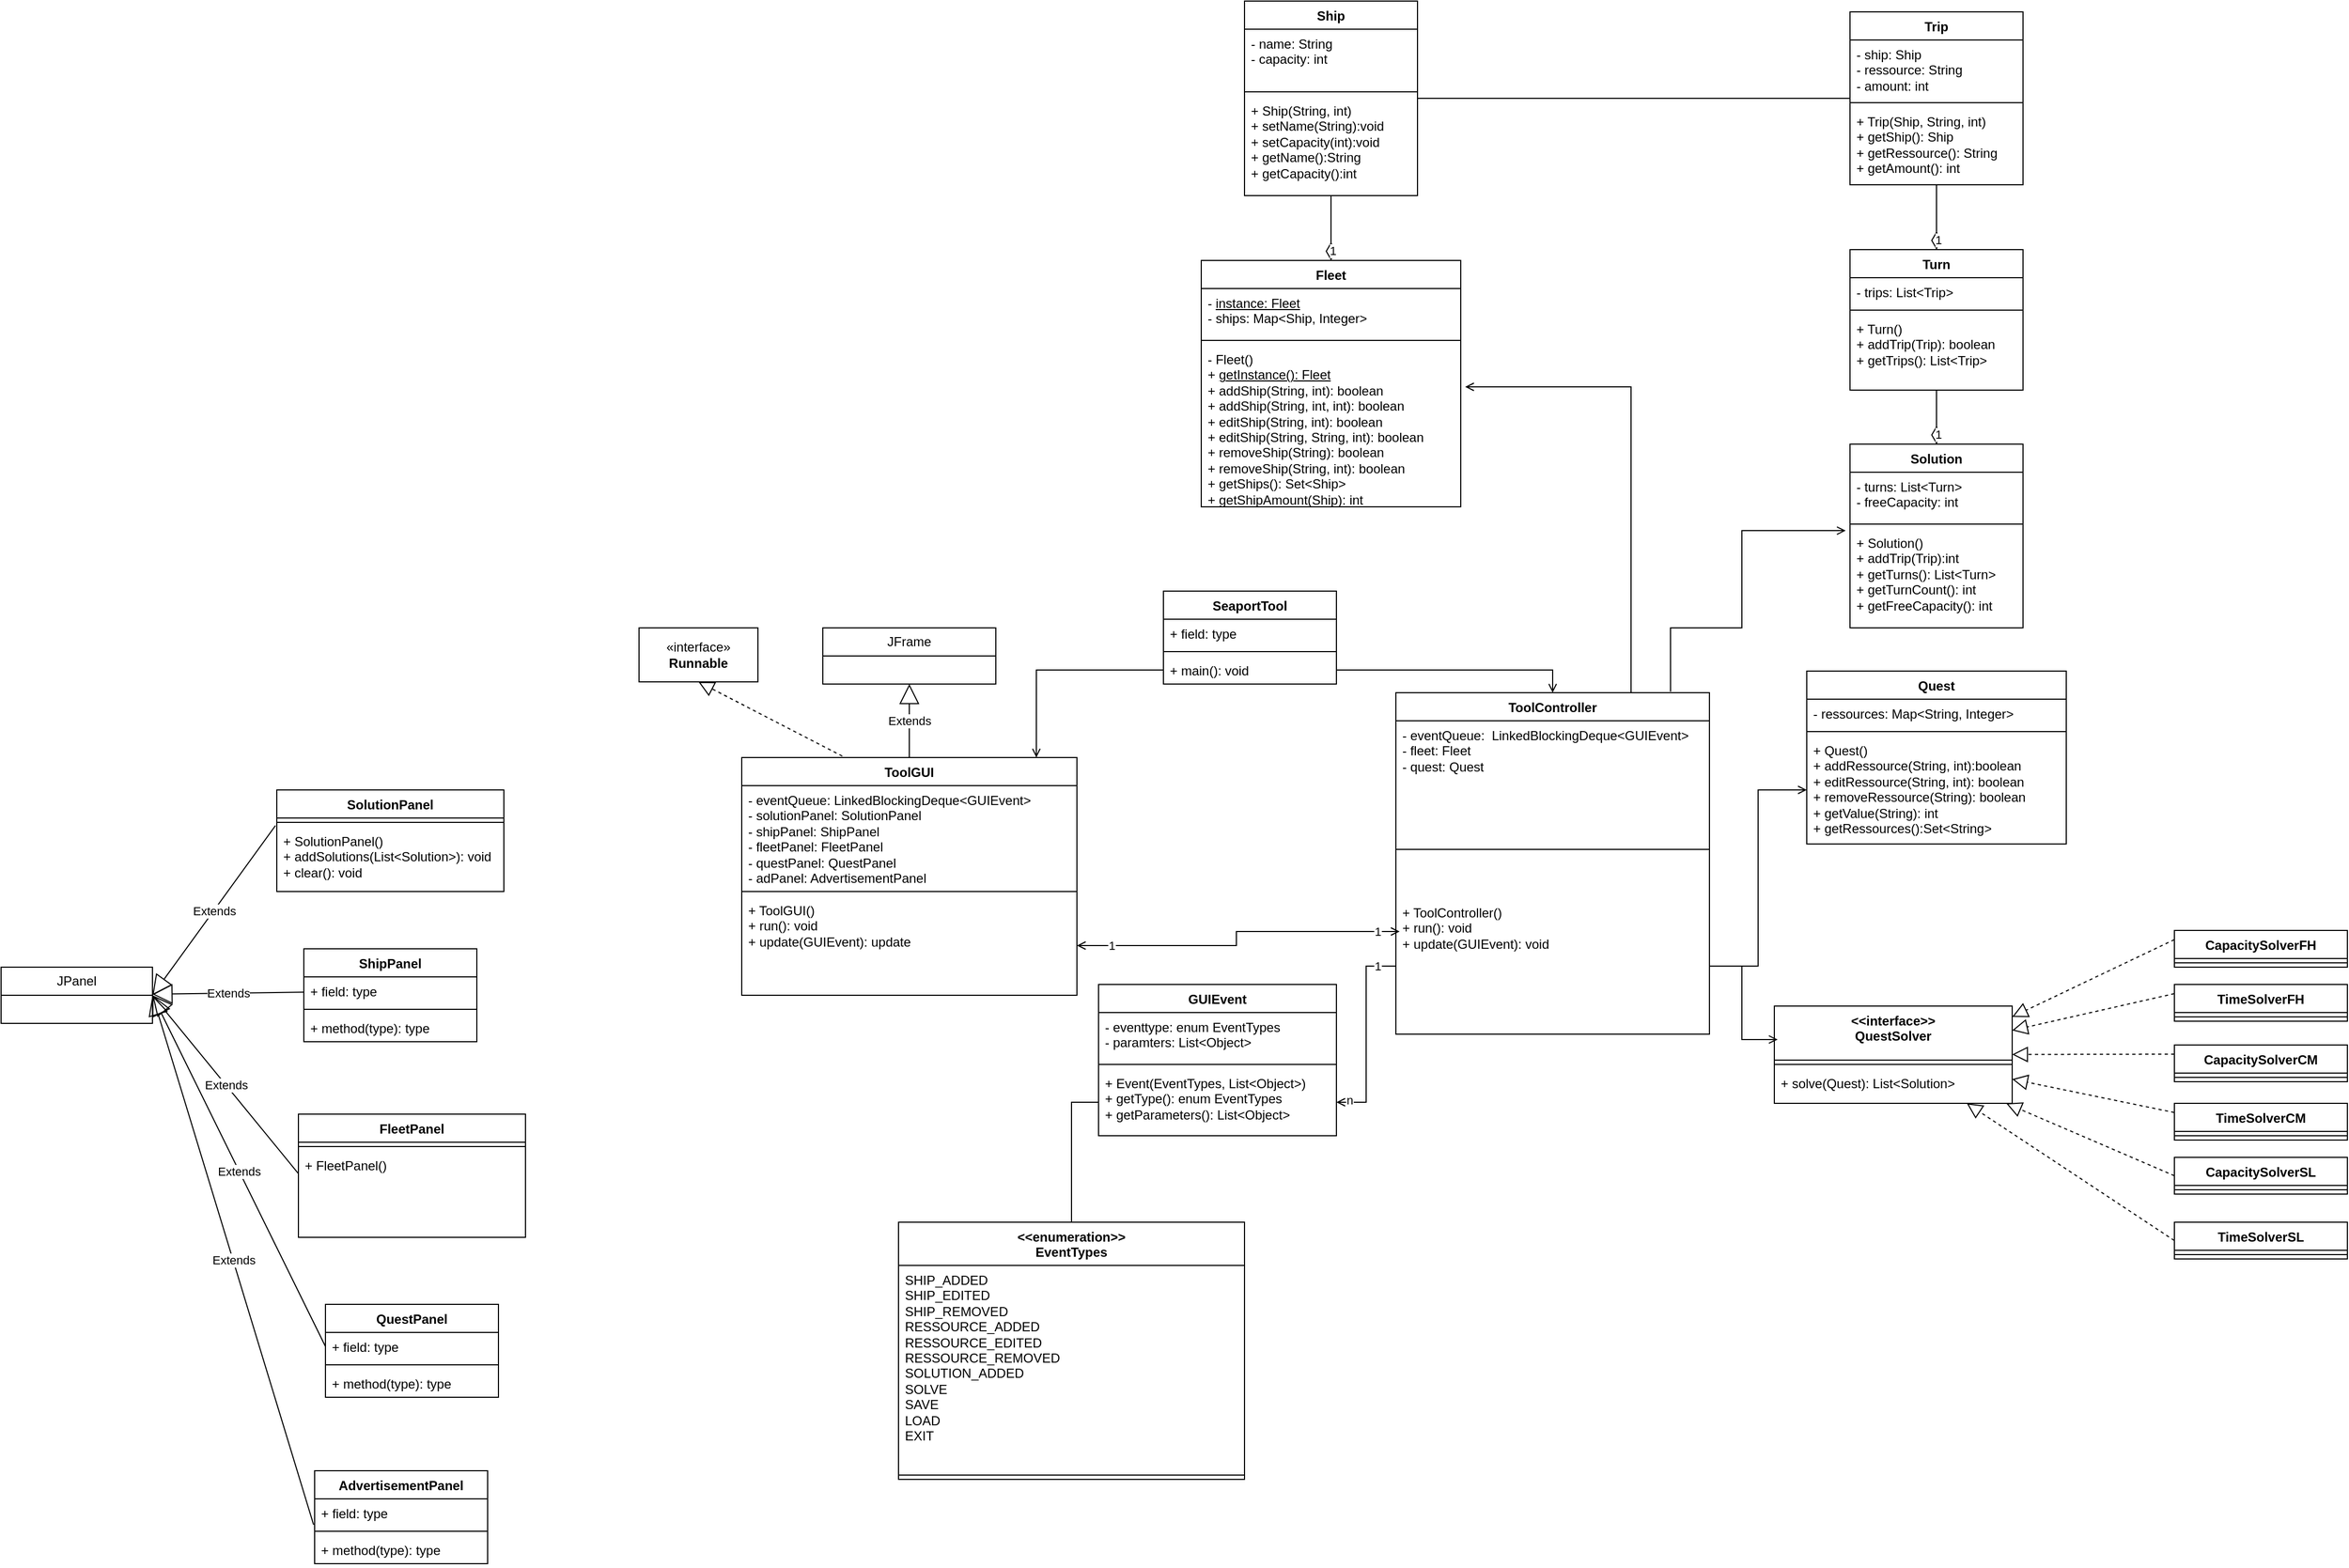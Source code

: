 <mxfile version="22.0.0" type="device">
  <diagram id="C5RBs43oDa-KdzZeNtuy" name="Page-1">
    <mxGraphModel dx="2634" dy="836" grid="1" gridSize="10" guides="1" tooltips="1" connect="1" arrows="1" fold="1" page="0" pageScale="1" pageWidth="827" pageHeight="1169" math="0" shadow="0">
      <root>
        <mxCell id="WIyWlLk6GJQsqaUBKTNV-0" />
        <mxCell id="WIyWlLk6GJQsqaUBKTNV-1" parent="WIyWlLk6GJQsqaUBKTNV-0" />
        <mxCell id="2VStCSKUZjfk6ihANfYz-0" value="SeaportTool" style="swimlane;fontStyle=1;align=center;verticalAlign=top;childLayout=stackLayout;horizontal=1;startSize=26;horizontalStack=0;resizeParent=1;resizeParentMax=0;resizeLast=0;collapsible=1;marginBottom=0;whiteSpace=wrap;html=1;" parent="WIyWlLk6GJQsqaUBKTNV-1" vertex="1">
          <mxGeometry x="-5" y="566" width="160" height="86" as="geometry" />
        </mxCell>
        <mxCell id="2VStCSKUZjfk6ihANfYz-1" value="+ field: type" style="text;strokeColor=none;fillColor=none;align=left;verticalAlign=top;spacingLeft=4;spacingRight=4;overflow=hidden;rotatable=0;points=[[0,0.5],[1,0.5]];portConstraint=eastwest;whiteSpace=wrap;html=1;" parent="2VStCSKUZjfk6ihANfYz-0" vertex="1">
          <mxGeometry y="26" width="160" height="26" as="geometry" />
        </mxCell>
        <mxCell id="2VStCSKUZjfk6ihANfYz-2" value="" style="line;strokeWidth=1;fillColor=none;align=left;verticalAlign=middle;spacingTop=-1;spacingLeft=3;spacingRight=3;rotatable=0;labelPosition=right;points=[];portConstraint=eastwest;strokeColor=inherit;" parent="2VStCSKUZjfk6ihANfYz-0" vertex="1">
          <mxGeometry y="52" width="160" height="8" as="geometry" />
        </mxCell>
        <mxCell id="pzz5QwoeYlEcZ2WkyYNR-74" value="+ main(): void" style="text;strokeColor=none;fillColor=none;align=left;verticalAlign=top;spacingLeft=4;spacingRight=4;overflow=hidden;rotatable=0;points=[[0,0.5],[1,0.5]];portConstraint=eastwest;whiteSpace=wrap;html=1;" parent="2VStCSKUZjfk6ihANfYz-0" vertex="1">
          <mxGeometry y="60" width="160" height="26" as="geometry" />
        </mxCell>
        <mxCell id="2VStCSKUZjfk6ihANfYz-5" value="&lt;div&gt;&amp;lt;&amp;lt;interface&amp;gt;&amp;gt;&lt;/div&gt;&lt;div&gt;QuestSolver&lt;br&gt;&lt;/div&gt;" style="swimlane;fontStyle=1;align=center;verticalAlign=top;childLayout=stackLayout;horizontal=1;startSize=50;horizontalStack=0;resizeParent=1;resizeParentMax=0;resizeLast=0;collapsible=1;marginBottom=0;whiteSpace=wrap;html=1;" parent="WIyWlLk6GJQsqaUBKTNV-1" vertex="1">
          <mxGeometry x="560" y="950" width="220" height="90" as="geometry" />
        </mxCell>
        <mxCell id="2VStCSKUZjfk6ihANfYz-7" value="" style="line;strokeWidth=1;fillColor=none;align=left;verticalAlign=middle;spacingTop=-1;spacingLeft=3;spacingRight=3;rotatable=0;labelPosition=right;points=[];portConstraint=eastwest;strokeColor=inherit;" parent="2VStCSKUZjfk6ihANfYz-5" vertex="1">
          <mxGeometry y="50" width="220" height="8" as="geometry" />
        </mxCell>
        <mxCell id="2VStCSKUZjfk6ihANfYz-8" value="+ solve(Quest): List&amp;lt;Solution&amp;gt;" style="text;strokeColor=none;fillColor=none;align=left;verticalAlign=top;spacingLeft=4;spacingRight=4;overflow=hidden;rotatable=0;points=[[0,0.5],[1,0.5]];portConstraint=eastwest;whiteSpace=wrap;html=1;" parent="2VStCSKUZjfk6ihANfYz-5" vertex="1">
          <mxGeometry y="58" width="220" height="32" as="geometry" />
        </mxCell>
        <mxCell id="2VStCSKUZjfk6ihANfYz-9" value="Quest" style="swimlane;fontStyle=1;align=center;verticalAlign=top;childLayout=stackLayout;horizontal=1;startSize=26;horizontalStack=0;resizeParent=1;resizeParentMax=0;resizeLast=0;collapsible=1;marginBottom=0;whiteSpace=wrap;html=1;" parent="WIyWlLk6GJQsqaUBKTNV-1" vertex="1">
          <mxGeometry x="590" y="640" width="240" height="160" as="geometry" />
        </mxCell>
        <mxCell id="2VStCSKUZjfk6ihANfYz-10" value="- ressources: Map&amp;lt;String, Integer&amp;gt;" style="text;strokeColor=none;fillColor=none;align=left;verticalAlign=top;spacingLeft=4;spacingRight=4;overflow=hidden;rotatable=0;points=[[0,0.5],[1,0.5]];portConstraint=eastwest;whiteSpace=wrap;html=1;" parent="2VStCSKUZjfk6ihANfYz-9" vertex="1">
          <mxGeometry y="26" width="240" height="26" as="geometry" />
        </mxCell>
        <mxCell id="2VStCSKUZjfk6ihANfYz-11" value="" style="line;strokeWidth=1;fillColor=none;align=left;verticalAlign=middle;spacingTop=-1;spacingLeft=3;spacingRight=3;rotatable=0;labelPosition=right;points=[];portConstraint=eastwest;strokeColor=inherit;" parent="2VStCSKUZjfk6ihANfYz-9" vertex="1">
          <mxGeometry y="52" width="240" height="8" as="geometry" />
        </mxCell>
        <mxCell id="2VStCSKUZjfk6ihANfYz-12" value="&lt;div&gt;+ Quest()&lt;br&gt;&lt;/div&gt;&lt;div&gt;+ addRessource(String, int):boolean&lt;/div&gt;&lt;div&gt;+ editRessource(String, int): boolean&lt;/div&gt;&lt;div&gt;+ removeRessource(String): boolean&lt;/div&gt;&lt;div&gt;+ getValue(String): int&lt;/div&gt;&lt;div&gt;+ getRessources():Set&amp;lt;String&amp;gt;&lt;br&gt;&lt;/div&gt;" style="text;strokeColor=none;fillColor=none;align=left;verticalAlign=top;spacingLeft=4;spacingRight=4;overflow=hidden;rotatable=0;points=[[0,0.5],[1,0.5]];portConstraint=eastwest;whiteSpace=wrap;html=1;" parent="2VStCSKUZjfk6ihANfYz-9" vertex="1">
          <mxGeometry y="60" width="240" height="100" as="geometry" />
        </mxCell>
        <mxCell id="2VStCSKUZjfk6ihANfYz-13" value="Solution" style="swimlane;fontStyle=1;align=center;verticalAlign=top;childLayout=stackLayout;horizontal=1;startSize=26;horizontalStack=0;resizeParent=1;resizeParentMax=0;resizeLast=0;collapsible=1;marginBottom=0;whiteSpace=wrap;html=1;" parent="WIyWlLk6GJQsqaUBKTNV-1" vertex="1">
          <mxGeometry x="630" y="430" width="160" height="170" as="geometry" />
        </mxCell>
        <mxCell id="2VStCSKUZjfk6ihANfYz-14" value="&lt;div&gt;- turns: List&amp;lt;Turn&amp;gt;&lt;/div&gt;&lt;div&gt;- freeCapacity: int&lt;br&gt;&lt;/div&gt;" style="text;strokeColor=none;fillColor=none;align=left;verticalAlign=top;spacingLeft=4;spacingRight=4;overflow=hidden;rotatable=0;points=[[0,0.5],[1,0.5]];portConstraint=eastwest;whiteSpace=wrap;html=1;" parent="2VStCSKUZjfk6ihANfYz-13" vertex="1">
          <mxGeometry y="26" width="160" height="44" as="geometry" />
        </mxCell>
        <mxCell id="2VStCSKUZjfk6ihANfYz-15" value="" style="line;strokeWidth=1;fillColor=none;align=left;verticalAlign=middle;spacingTop=-1;spacingLeft=3;spacingRight=3;rotatable=0;labelPosition=right;points=[];portConstraint=eastwest;strokeColor=inherit;" parent="2VStCSKUZjfk6ihANfYz-13" vertex="1">
          <mxGeometry y="70" width="160" height="8" as="geometry" />
        </mxCell>
        <mxCell id="2VStCSKUZjfk6ihANfYz-16" value="&lt;div&gt;+ Solution()&lt;/div&gt;&lt;div&gt;+ addTrip(Trip):int&lt;/div&gt;&lt;div&gt;+ getTurns(): List&amp;lt;Turn&amp;gt;&lt;/div&gt;&lt;div&gt;+ getTurnCount(): int&lt;/div&gt;&lt;div&gt;+ getFreeCapacity(): int&lt;br&gt;&lt;/div&gt;" style="text;strokeColor=none;fillColor=none;align=left;verticalAlign=top;spacingLeft=4;spacingRight=4;overflow=hidden;rotatable=0;points=[[0,0.5],[1,0.5]];portConstraint=eastwest;whiteSpace=wrap;html=1;" parent="2VStCSKUZjfk6ihANfYz-13" vertex="1">
          <mxGeometry y="78" width="160" height="92" as="geometry" />
        </mxCell>
        <mxCell id="2VStCSKUZjfk6ihANfYz-21" value="Ship" style="swimlane;fontStyle=1;align=center;verticalAlign=top;childLayout=stackLayout;horizontal=1;startSize=26;horizontalStack=0;resizeParent=1;resizeParentMax=0;resizeLast=0;collapsible=1;marginBottom=0;whiteSpace=wrap;html=1;" parent="WIyWlLk6GJQsqaUBKTNV-1" vertex="1">
          <mxGeometry x="70" y="20" width="160" height="180" as="geometry">
            <mxRectangle x="40" y="240" width="70" height="30" as="alternateBounds" />
          </mxGeometry>
        </mxCell>
        <mxCell id="2VStCSKUZjfk6ihANfYz-22" value="&lt;div&gt;- name: String&lt;/div&gt;&lt;div&gt;- capacity: int&lt;/div&gt;" style="text;strokeColor=none;fillColor=none;align=left;verticalAlign=top;spacingLeft=4;spacingRight=4;overflow=hidden;rotatable=0;points=[[0,0.5],[1,0.5]];portConstraint=eastwest;whiteSpace=wrap;html=1;" parent="2VStCSKUZjfk6ihANfYz-21" vertex="1">
          <mxGeometry y="26" width="160" height="54" as="geometry" />
        </mxCell>
        <mxCell id="2VStCSKUZjfk6ihANfYz-23" value="" style="line;strokeWidth=1;fillColor=none;align=left;verticalAlign=middle;spacingTop=-1;spacingLeft=3;spacingRight=3;rotatable=0;labelPosition=right;points=[];portConstraint=eastwest;strokeColor=inherit;" parent="2VStCSKUZjfk6ihANfYz-21" vertex="1">
          <mxGeometry y="80" width="160" height="8" as="geometry" />
        </mxCell>
        <mxCell id="2VStCSKUZjfk6ihANfYz-24" value="&lt;div&gt;+ Ship(String, int)&lt;/div&gt;&lt;div&gt;+ setName(String):void&lt;/div&gt;&lt;div&gt;+ setCapacity(int):void&lt;/div&gt;&lt;div&gt;+ getName():String&lt;/div&gt;&lt;div&gt;+ getCapacity():int&lt;br&gt;&lt;/div&gt;" style="text;strokeColor=none;fillColor=none;align=left;verticalAlign=top;spacingLeft=4;spacingRight=4;overflow=hidden;rotatable=0;points=[[0,0.5],[1,0.5]];portConstraint=eastwest;whiteSpace=wrap;html=1;" parent="2VStCSKUZjfk6ihANfYz-21" vertex="1">
          <mxGeometry y="88" width="160" height="92" as="geometry" />
        </mxCell>
        <mxCell id="2VStCSKUZjfk6ihANfYz-25" value="Fleet" style="swimlane;fontStyle=1;align=center;verticalAlign=top;childLayout=stackLayout;horizontal=1;startSize=26;horizontalStack=0;resizeParent=1;resizeParentMax=0;resizeLast=0;collapsible=1;marginBottom=0;whiteSpace=wrap;html=1;" parent="WIyWlLk6GJQsqaUBKTNV-1" vertex="1">
          <mxGeometry x="30" y="260" width="240" height="228" as="geometry" />
        </mxCell>
        <mxCell id="2VStCSKUZjfk6ihANfYz-26" value="- &lt;u&gt;instance: Fleet&lt;/u&gt;&lt;br&gt;- ships: Map&amp;lt;Ship, Integer&amp;gt;&lt;br&gt;" style="text;strokeColor=none;fillColor=none;align=left;verticalAlign=top;spacingLeft=4;spacingRight=4;overflow=hidden;rotatable=0;points=[[0,0.5],[1,0.5]];portConstraint=eastwest;whiteSpace=wrap;html=1;" parent="2VStCSKUZjfk6ihANfYz-25" vertex="1">
          <mxGeometry y="26" width="240" height="44" as="geometry" />
        </mxCell>
        <mxCell id="2VStCSKUZjfk6ihANfYz-27" value="" style="line;strokeWidth=1;fillColor=none;align=left;verticalAlign=middle;spacingTop=-1;spacingLeft=3;spacingRight=3;rotatable=0;labelPosition=right;points=[];portConstraint=eastwest;strokeColor=inherit;" parent="2VStCSKUZjfk6ihANfYz-25" vertex="1">
          <mxGeometry y="70" width="240" height="8" as="geometry" />
        </mxCell>
        <mxCell id="2VStCSKUZjfk6ihANfYz-28" value="&lt;div&gt;- Fleet()&lt;/div&gt;&lt;div&gt;+ &lt;u&gt;getInstance(): Fleet&lt;/u&gt;&lt;/div&gt;&lt;div&gt;+ addShip(String, int): boolean&lt;br&gt;&lt;/div&gt;&lt;div&gt;+ addShip(String, int, int): boolean&lt;/div&gt;&lt;div&gt;+ editShip(String, int): boolean&lt;/div&gt;&lt;div&gt;+ editShip(String, String, int): boolean&lt;/div&gt;&lt;div&gt;+ removeShip(String): boolean&lt;br&gt;&lt;/div&gt;&lt;div&gt;+ removeShip(String, int): boolean&lt;/div&gt;&lt;div&gt;+ getShips(): Set&amp;lt;Ship&amp;gt;&lt;/div&gt;&lt;div&gt;+ getShipAmount(Ship): int&lt;br&gt;&lt;/div&gt;&lt;div&gt;+ save(String): boolean&lt;/div&gt;&lt;div&gt;+ load(String): boolean&lt;br&gt;&lt;/div&gt;" style="text;strokeColor=none;fillColor=none;align=left;verticalAlign=top;spacingLeft=4;spacingRight=4;overflow=hidden;rotatable=0;points=[[0,0.5],[1,0.5]];portConstraint=eastwest;whiteSpace=wrap;html=1;" parent="2VStCSKUZjfk6ihANfYz-25" vertex="1">
          <mxGeometry y="78" width="240" height="150" as="geometry" />
        </mxCell>
        <mxCell id="2VStCSKUZjfk6ihANfYz-29" value="Trip" style="swimlane;fontStyle=1;align=center;verticalAlign=top;childLayout=stackLayout;horizontal=1;startSize=26;horizontalStack=0;resizeParent=1;resizeParentMax=0;resizeLast=0;collapsible=1;marginBottom=0;whiteSpace=wrap;html=1;" parent="WIyWlLk6GJQsqaUBKTNV-1" vertex="1">
          <mxGeometry x="630" y="30" width="160" height="160" as="geometry" />
        </mxCell>
        <mxCell id="2VStCSKUZjfk6ihANfYz-30" value="&lt;div&gt;- ship: Ship&lt;br&gt;&lt;/div&gt;&lt;div&gt;- ressource: String&lt;br&gt;&lt;/div&gt;&lt;div&gt;- amount: int&lt;br&gt;&lt;/div&gt;" style="text;strokeColor=none;fillColor=none;align=left;verticalAlign=top;spacingLeft=4;spacingRight=4;overflow=hidden;rotatable=0;points=[[0,0.5],[1,0.5]];portConstraint=eastwest;whiteSpace=wrap;html=1;" parent="2VStCSKUZjfk6ihANfYz-29" vertex="1">
          <mxGeometry y="26" width="160" height="54" as="geometry" />
        </mxCell>
        <mxCell id="2VStCSKUZjfk6ihANfYz-31" value="" style="line;strokeWidth=1;fillColor=none;align=left;verticalAlign=middle;spacingTop=-1;spacingLeft=3;spacingRight=3;rotatable=0;labelPosition=right;points=[];portConstraint=eastwest;strokeColor=inherit;" parent="2VStCSKUZjfk6ihANfYz-29" vertex="1">
          <mxGeometry y="80" width="160" height="8" as="geometry" />
        </mxCell>
        <mxCell id="2VStCSKUZjfk6ihANfYz-32" value="&lt;div&gt;+ Trip(Ship, String, int)&lt;/div&gt;&lt;div&gt;+ getShip(): Ship&lt;/div&gt;&lt;div&gt;+ getRessource(): String&lt;/div&gt;&lt;div&gt;+ getAmount(): int&lt;/div&gt;" style="text;strokeColor=none;fillColor=none;align=left;verticalAlign=top;spacingLeft=4;spacingRight=4;overflow=hidden;rotatable=0;points=[[0,0.5],[1,0.5]];portConstraint=eastwest;whiteSpace=wrap;html=1;" parent="2VStCSKUZjfk6ihANfYz-29" vertex="1">
          <mxGeometry y="88" width="160" height="72" as="geometry" />
        </mxCell>
        <mxCell id="2VStCSKUZjfk6ihANfYz-33" value="Turn" style="swimlane;fontStyle=1;align=center;verticalAlign=top;childLayout=stackLayout;horizontal=1;startSize=26;horizontalStack=0;resizeParent=1;resizeParentMax=0;resizeLast=0;collapsible=1;marginBottom=0;whiteSpace=wrap;html=1;" parent="WIyWlLk6GJQsqaUBKTNV-1" vertex="1">
          <mxGeometry x="630" y="250" width="160" height="130" as="geometry" />
        </mxCell>
        <mxCell id="2VStCSKUZjfk6ihANfYz-34" value="- trips: List&amp;lt;Trip&amp;gt;" style="text;strokeColor=none;fillColor=none;align=left;verticalAlign=top;spacingLeft=4;spacingRight=4;overflow=hidden;rotatable=0;points=[[0,0.5],[1,0.5]];portConstraint=eastwest;whiteSpace=wrap;html=1;" parent="2VStCSKUZjfk6ihANfYz-33" vertex="1">
          <mxGeometry y="26" width="160" height="26" as="geometry" />
        </mxCell>
        <mxCell id="2VStCSKUZjfk6ihANfYz-35" value="" style="line;strokeWidth=1;fillColor=none;align=left;verticalAlign=middle;spacingTop=-1;spacingLeft=3;spacingRight=3;rotatable=0;labelPosition=right;points=[];portConstraint=eastwest;strokeColor=inherit;" parent="2VStCSKUZjfk6ihANfYz-33" vertex="1">
          <mxGeometry y="52" width="160" height="8" as="geometry" />
        </mxCell>
        <mxCell id="2VStCSKUZjfk6ihANfYz-36" value="&lt;div&gt;+ Turn()&lt;/div&gt;&lt;div&gt;+ addTrip(Trip): boolean&lt;/div&gt;&lt;div&gt;+ getTrips(): List&amp;lt;Trip&amp;gt;&lt;br&gt;&lt;/div&gt;" style="text;strokeColor=none;fillColor=none;align=left;verticalAlign=top;spacingLeft=4;spacingRight=4;overflow=hidden;rotatable=0;points=[[0,0.5],[1,0.5]];portConstraint=eastwest;whiteSpace=wrap;html=1;" parent="2VStCSKUZjfk6ihANfYz-33" vertex="1">
          <mxGeometry y="60" width="160" height="70" as="geometry" />
        </mxCell>
        <mxCell id="2tUYn0M57NbODSfi8HWw-1" value="1" style="endArrow=none;html=1;endSize=12;startArrow=diamondThin;startSize=14;startFill=0;edgeStyle=orthogonalEdgeStyle;align=left;verticalAlign=bottom;rounded=0;endFill=0;" parent="WIyWlLk6GJQsqaUBKTNV-1" source="2VStCSKUZjfk6ihANfYz-13" target="2VStCSKUZjfk6ihANfYz-33" edge="1">
          <mxGeometry x="-1" y="3" relative="1" as="geometry">
            <mxPoint x="410" y="280" as="sourcePoint" />
            <mxPoint x="570" y="280" as="targetPoint" />
          </mxGeometry>
        </mxCell>
        <mxCell id="2tUYn0M57NbODSfi8HWw-4" value="1" style="endArrow=none;html=1;endSize=12;startArrow=diamondThin;startSize=14;startFill=0;edgeStyle=orthogonalEdgeStyle;align=left;verticalAlign=bottom;rounded=0;endFill=0;" parent="WIyWlLk6GJQsqaUBKTNV-1" source="2VStCSKUZjfk6ihANfYz-33" target="2VStCSKUZjfk6ihANfYz-29" edge="1">
          <mxGeometry x="-1" y="3" relative="1" as="geometry">
            <mxPoint x="730" y="200" as="sourcePoint" />
            <mxPoint x="730" y="250" as="targetPoint" />
          </mxGeometry>
        </mxCell>
        <mxCell id="2tUYn0M57NbODSfi8HWw-8" value="1" style="endArrow=none;html=1;endSize=12;startArrow=diamondThin;startSize=14;startFill=0;edgeStyle=orthogonalEdgeStyle;align=left;verticalAlign=bottom;rounded=0;endFill=0;" parent="WIyWlLk6GJQsqaUBKTNV-1" source="2VStCSKUZjfk6ihANfYz-25" target="2VStCSKUZjfk6ihANfYz-21" edge="1">
          <mxGeometry x="-1" y="3" relative="1" as="geometry">
            <mxPoint x="410" y="470" as="sourcePoint" />
            <mxPoint x="570" y="470" as="targetPoint" />
          </mxGeometry>
        </mxCell>
        <mxCell id="WBkQMYbXfCcK89Wq34PX-0" value="" style="endArrow=none;html=1;edgeStyle=orthogonalEdgeStyle;rounded=0;" parent="WIyWlLk6GJQsqaUBKTNV-1" source="2VStCSKUZjfk6ihANfYz-21" target="2VStCSKUZjfk6ihANfYz-29" edge="1">
          <mxGeometry relative="1" as="geometry">
            <mxPoint x="330" y="260" as="sourcePoint" />
            <mxPoint x="490" y="260" as="targetPoint" />
          </mxGeometry>
        </mxCell>
        <mxCell id="pzz5QwoeYlEcZ2WkyYNR-1" value="ToolController" style="swimlane;fontStyle=1;align=center;verticalAlign=top;childLayout=stackLayout;horizontal=1;startSize=26;horizontalStack=0;resizeParent=1;resizeParentMax=0;resizeLast=0;collapsible=1;marginBottom=0;whiteSpace=wrap;html=1;" parent="WIyWlLk6GJQsqaUBKTNV-1" vertex="1">
          <mxGeometry x="210" y="660" width="290" height="316" as="geometry" />
        </mxCell>
        <mxCell id="pzz5QwoeYlEcZ2WkyYNR-39" value="- eventQueue:&amp;nbsp; LinkedBlockingDeque&amp;lt;GUIEvent&amp;gt;&lt;br&gt;- fleet: Fleet&lt;br&gt;- quest: Quest" style="text;strokeColor=none;fillColor=none;align=left;verticalAlign=top;spacingLeft=4;spacingRight=4;overflow=hidden;rotatable=0;points=[[0,0.5],[1,0.5]];portConstraint=eastwest;whiteSpace=wrap;html=1;" parent="pzz5QwoeYlEcZ2WkyYNR-1" vertex="1">
          <mxGeometry y="26" width="290" height="74" as="geometry" />
        </mxCell>
        <mxCell id="pzz5QwoeYlEcZ2WkyYNR-3" value="" style="line;strokeWidth=1;fillColor=none;align=left;verticalAlign=middle;spacingTop=-1;spacingLeft=3;spacingRight=3;rotatable=0;labelPosition=right;points=[];portConstraint=eastwest;strokeColor=inherit;" parent="pzz5QwoeYlEcZ2WkyYNR-1" vertex="1">
          <mxGeometry y="100" width="290" height="90" as="geometry" />
        </mxCell>
        <mxCell id="pzz5QwoeYlEcZ2WkyYNR-4" value="+ ToolController()&lt;br&gt;+ run(): void&lt;br&gt;+ update(GUIEvent): void" style="text;strokeColor=none;fillColor=none;align=left;verticalAlign=top;spacingLeft=4;spacingRight=4;overflow=hidden;rotatable=0;points=[[0,0.5],[1,0.5]];portConstraint=eastwest;whiteSpace=wrap;html=1;" parent="pzz5QwoeYlEcZ2WkyYNR-1" vertex="1">
          <mxGeometry y="190" width="290" height="126" as="geometry" />
        </mxCell>
        <mxCell id="pzz5QwoeYlEcZ2WkyYNR-5" value="ToolGUI" style="swimlane;fontStyle=1;align=center;verticalAlign=top;childLayout=stackLayout;horizontal=1;startSize=26;horizontalStack=0;resizeParent=1;resizeParentMax=0;resizeLast=0;collapsible=1;marginBottom=0;whiteSpace=wrap;html=1;" parent="WIyWlLk6GJQsqaUBKTNV-1" vertex="1">
          <mxGeometry x="-395" y="720" width="310" height="220" as="geometry" />
        </mxCell>
        <mxCell id="pzz5QwoeYlEcZ2WkyYNR-6" value="- eventQueue: LinkedBlockingDeque&amp;lt;GUIEvent&amp;gt;&lt;br&gt;- solutionPanel: SolutionPanel&lt;br&gt;- shipPanel: ShipPanel&lt;br&gt;- fleetPanel: FleetPanel&lt;br&gt;- questPanel: QuestPanel&lt;br&gt;- adPanel: AdvertisementPanel" style="text;strokeColor=none;fillColor=none;align=left;verticalAlign=top;spacingLeft=4;spacingRight=4;overflow=hidden;rotatable=0;points=[[0,0.5],[1,0.5]];portConstraint=eastwest;whiteSpace=wrap;html=1;" parent="pzz5QwoeYlEcZ2WkyYNR-5" vertex="1">
          <mxGeometry y="26" width="310" height="94" as="geometry" />
        </mxCell>
        <mxCell id="pzz5QwoeYlEcZ2WkyYNR-7" value="" style="line;strokeWidth=1;fillColor=none;align=left;verticalAlign=middle;spacingTop=-1;spacingLeft=3;spacingRight=3;rotatable=0;labelPosition=right;points=[];portConstraint=eastwest;strokeColor=inherit;" parent="pzz5QwoeYlEcZ2WkyYNR-5" vertex="1">
          <mxGeometry y="120" width="310" height="8" as="geometry" />
        </mxCell>
        <mxCell id="pzz5QwoeYlEcZ2WkyYNR-8" value="+ ToolGUI()&lt;br&gt;+ run(): void&lt;br&gt;+ update(GUIEvent): update" style="text;strokeColor=none;fillColor=none;align=left;verticalAlign=top;spacingLeft=4;spacingRight=4;overflow=hidden;rotatable=0;points=[[0,0.5],[1,0.5]];portConstraint=eastwest;whiteSpace=wrap;html=1;" parent="pzz5QwoeYlEcZ2WkyYNR-5" vertex="1">
          <mxGeometry y="128" width="310" height="92" as="geometry" />
        </mxCell>
        <mxCell id="pzz5QwoeYlEcZ2WkyYNR-9" value="JFrame" style="swimlane;fontStyle=0;childLayout=stackLayout;horizontal=1;startSize=26;fillColor=none;horizontalStack=0;resizeParent=1;resizeParentMax=0;resizeLast=0;collapsible=1;marginBottom=0;whiteSpace=wrap;html=1;" parent="WIyWlLk6GJQsqaUBKTNV-1" vertex="1">
          <mxGeometry x="-320" y="600" width="160" height="52" as="geometry" />
        </mxCell>
        <mxCell id="pzz5QwoeYlEcZ2WkyYNR-13" value="Extends" style="endArrow=block;endSize=16;endFill=0;html=1;rounded=0;exitX=0.5;exitY=0;exitDx=0;exitDy=0;entryX=0.5;entryY=1;entryDx=0;entryDy=0;" parent="WIyWlLk6GJQsqaUBKTNV-1" source="pzz5QwoeYlEcZ2WkyYNR-5" target="pzz5QwoeYlEcZ2WkyYNR-9" edge="1">
          <mxGeometry width="160" relative="1" as="geometry">
            <mxPoint x="340" y="730" as="sourcePoint" />
            <mxPoint x="500" y="730" as="targetPoint" />
          </mxGeometry>
        </mxCell>
        <mxCell id="pzz5QwoeYlEcZ2WkyYNR-14" value="«interface»&lt;br&gt;&lt;b&gt;Runnable&lt;/b&gt;" style="html=1;whiteSpace=wrap;" parent="WIyWlLk6GJQsqaUBKTNV-1" vertex="1">
          <mxGeometry x="-490" y="600" width="110" height="50" as="geometry" />
        </mxCell>
        <mxCell id="pzz5QwoeYlEcZ2WkyYNR-15" value="FleetPanel" style="swimlane;fontStyle=1;align=center;verticalAlign=top;childLayout=stackLayout;horizontal=1;startSize=26;horizontalStack=0;resizeParent=1;resizeParentMax=0;resizeLast=0;collapsible=1;marginBottom=0;whiteSpace=wrap;html=1;" parent="WIyWlLk6GJQsqaUBKTNV-1" vertex="1">
          <mxGeometry x="-805" y="1050" width="210" height="114" as="geometry" />
        </mxCell>
        <mxCell id="pzz5QwoeYlEcZ2WkyYNR-17" value="" style="line;strokeWidth=1;fillColor=none;align=left;verticalAlign=middle;spacingTop=-1;spacingLeft=3;spacingRight=3;rotatable=0;labelPosition=right;points=[];portConstraint=eastwest;strokeColor=inherit;" parent="pzz5QwoeYlEcZ2WkyYNR-15" vertex="1">
          <mxGeometry y="26" width="210" height="8" as="geometry" />
        </mxCell>
        <mxCell id="pzz5QwoeYlEcZ2WkyYNR-18" value="+ FleetPanel()" style="text;strokeColor=none;fillColor=none;align=left;verticalAlign=top;spacingLeft=4;spacingRight=4;overflow=hidden;rotatable=0;points=[[0,0.5],[1,0.5]];portConstraint=eastwest;whiteSpace=wrap;html=1;" parent="pzz5QwoeYlEcZ2WkyYNR-15" vertex="1">
          <mxGeometry y="34" width="210" height="80" as="geometry" />
        </mxCell>
        <mxCell id="pzz5QwoeYlEcZ2WkyYNR-19" value="QuestPanel" style="swimlane;fontStyle=1;align=center;verticalAlign=top;childLayout=stackLayout;horizontal=1;startSize=26;horizontalStack=0;resizeParent=1;resizeParentMax=0;resizeLast=0;collapsible=1;marginBottom=0;whiteSpace=wrap;html=1;" parent="WIyWlLk6GJQsqaUBKTNV-1" vertex="1">
          <mxGeometry x="-780" y="1226" width="160" height="86" as="geometry" />
        </mxCell>
        <mxCell id="pzz5QwoeYlEcZ2WkyYNR-20" value="+ field: type" style="text;strokeColor=none;fillColor=none;align=left;verticalAlign=top;spacingLeft=4;spacingRight=4;overflow=hidden;rotatable=0;points=[[0,0.5],[1,0.5]];portConstraint=eastwest;whiteSpace=wrap;html=1;" parent="pzz5QwoeYlEcZ2WkyYNR-19" vertex="1">
          <mxGeometry y="26" width="160" height="26" as="geometry" />
        </mxCell>
        <mxCell id="pzz5QwoeYlEcZ2WkyYNR-21" value="" style="line;strokeWidth=1;fillColor=none;align=left;verticalAlign=middle;spacingTop=-1;spacingLeft=3;spacingRight=3;rotatable=0;labelPosition=right;points=[];portConstraint=eastwest;strokeColor=inherit;" parent="pzz5QwoeYlEcZ2WkyYNR-19" vertex="1">
          <mxGeometry y="52" width="160" height="8" as="geometry" />
        </mxCell>
        <mxCell id="pzz5QwoeYlEcZ2WkyYNR-22" value="+ method(type): type" style="text;strokeColor=none;fillColor=none;align=left;verticalAlign=top;spacingLeft=4;spacingRight=4;overflow=hidden;rotatable=0;points=[[0,0.5],[1,0.5]];portConstraint=eastwest;whiteSpace=wrap;html=1;" parent="pzz5QwoeYlEcZ2WkyYNR-19" vertex="1">
          <mxGeometry y="60" width="160" height="26" as="geometry" />
        </mxCell>
        <mxCell id="pzz5QwoeYlEcZ2WkyYNR-23" value="SolutionPanel" style="swimlane;fontStyle=1;align=center;verticalAlign=top;childLayout=stackLayout;horizontal=1;startSize=26;horizontalStack=0;resizeParent=1;resizeParentMax=0;resizeLast=0;collapsible=1;marginBottom=0;whiteSpace=wrap;html=1;" parent="WIyWlLk6GJQsqaUBKTNV-1" vertex="1">
          <mxGeometry x="-825" y="750" width="210" height="94" as="geometry" />
        </mxCell>
        <mxCell id="pzz5QwoeYlEcZ2WkyYNR-25" value="" style="line;strokeWidth=1;fillColor=none;align=left;verticalAlign=middle;spacingTop=-1;spacingLeft=3;spacingRight=3;rotatable=0;labelPosition=right;points=[];portConstraint=eastwest;strokeColor=inherit;" parent="pzz5QwoeYlEcZ2WkyYNR-23" vertex="1">
          <mxGeometry y="26" width="210" height="8" as="geometry" />
        </mxCell>
        <mxCell id="pzz5QwoeYlEcZ2WkyYNR-26" value="+ SolutionPanel()&lt;br&gt;+ addSolutions(List&amp;lt;Solution&amp;gt;): void&lt;br&gt;+ clear(): void" style="text;strokeColor=none;fillColor=none;align=left;verticalAlign=top;spacingLeft=4;spacingRight=4;overflow=hidden;rotatable=0;points=[[0,0.5],[1,0.5]];portConstraint=eastwest;whiteSpace=wrap;html=1;" parent="pzz5QwoeYlEcZ2WkyYNR-23" vertex="1">
          <mxGeometry y="34" width="210" height="60" as="geometry" />
        </mxCell>
        <mxCell id="pzz5QwoeYlEcZ2WkyYNR-27" value="AdvertisementPanel" style="swimlane;fontStyle=1;align=center;verticalAlign=top;childLayout=stackLayout;horizontal=1;startSize=26;horizontalStack=0;resizeParent=1;resizeParentMax=0;resizeLast=0;collapsible=1;marginBottom=0;whiteSpace=wrap;html=1;" parent="WIyWlLk6GJQsqaUBKTNV-1" vertex="1">
          <mxGeometry x="-790" y="1380" width="160" height="86" as="geometry" />
        </mxCell>
        <mxCell id="pzz5QwoeYlEcZ2WkyYNR-28" value="+ field: type" style="text;strokeColor=none;fillColor=none;align=left;verticalAlign=top;spacingLeft=4;spacingRight=4;overflow=hidden;rotatable=0;points=[[0,0.5],[1,0.5]];portConstraint=eastwest;whiteSpace=wrap;html=1;" parent="pzz5QwoeYlEcZ2WkyYNR-27" vertex="1">
          <mxGeometry y="26" width="160" height="26" as="geometry" />
        </mxCell>
        <mxCell id="pzz5QwoeYlEcZ2WkyYNR-29" value="" style="line;strokeWidth=1;fillColor=none;align=left;verticalAlign=middle;spacingTop=-1;spacingLeft=3;spacingRight=3;rotatable=0;labelPosition=right;points=[];portConstraint=eastwest;strokeColor=inherit;" parent="pzz5QwoeYlEcZ2WkyYNR-27" vertex="1">
          <mxGeometry y="52" width="160" height="8" as="geometry" />
        </mxCell>
        <mxCell id="pzz5QwoeYlEcZ2WkyYNR-30" value="+ method(type): type" style="text;strokeColor=none;fillColor=none;align=left;verticalAlign=top;spacingLeft=4;spacingRight=4;overflow=hidden;rotatable=0;points=[[0,0.5],[1,0.5]];portConstraint=eastwest;whiteSpace=wrap;html=1;" parent="pzz5QwoeYlEcZ2WkyYNR-27" vertex="1">
          <mxGeometry y="60" width="160" height="26" as="geometry" />
        </mxCell>
        <mxCell id="pzz5QwoeYlEcZ2WkyYNR-31" value="GUIEvent" style="swimlane;fontStyle=1;align=center;verticalAlign=top;childLayout=stackLayout;horizontal=1;startSize=26;horizontalStack=0;resizeParent=1;resizeParentMax=0;resizeLast=0;collapsible=1;marginBottom=0;whiteSpace=wrap;html=1;" parent="WIyWlLk6GJQsqaUBKTNV-1" vertex="1">
          <mxGeometry x="-65" y="930" width="220" height="140" as="geometry" />
        </mxCell>
        <mxCell id="pzz5QwoeYlEcZ2WkyYNR-32" value="- eventtype: enum EventTypes&lt;br&gt;- paramters: List&amp;lt;Object&amp;gt;" style="text;strokeColor=none;fillColor=none;align=left;verticalAlign=top;spacingLeft=4;spacingRight=4;overflow=hidden;rotatable=0;points=[[0,0.5],[1,0.5]];portConstraint=eastwest;whiteSpace=wrap;html=1;" parent="pzz5QwoeYlEcZ2WkyYNR-31" vertex="1">
          <mxGeometry y="26" width="220" height="44" as="geometry" />
        </mxCell>
        <mxCell id="pzz5QwoeYlEcZ2WkyYNR-33" value="" style="line;strokeWidth=1;fillColor=none;align=left;verticalAlign=middle;spacingTop=-1;spacingLeft=3;spacingRight=3;rotatable=0;labelPosition=right;points=[];portConstraint=eastwest;strokeColor=inherit;" parent="pzz5QwoeYlEcZ2WkyYNR-31" vertex="1">
          <mxGeometry y="70" width="220" height="8" as="geometry" />
        </mxCell>
        <mxCell id="pzz5QwoeYlEcZ2WkyYNR-34" value="+ Event(EventTypes, List&amp;lt;Object&amp;gt;)&lt;br&gt;+ getType(): enum EventTypes&lt;br&gt;+ getParameters(): List&amp;lt;Object&amp;gt;" style="text;strokeColor=none;fillColor=none;align=left;verticalAlign=top;spacingLeft=4;spacingRight=4;overflow=hidden;rotatable=0;points=[[0,0.5],[1,0.5]];portConstraint=eastwest;whiteSpace=wrap;html=1;" parent="pzz5QwoeYlEcZ2WkyYNR-31" vertex="1">
          <mxGeometry y="78" width="220" height="62" as="geometry" />
        </mxCell>
        <mxCell id="pzz5QwoeYlEcZ2WkyYNR-35" value="&amp;lt;&amp;lt;enumeration&amp;gt;&amp;gt;&lt;br&gt;EventTypes" style="swimlane;fontStyle=1;align=center;verticalAlign=top;childLayout=stackLayout;horizontal=1;startSize=40;horizontalStack=0;resizeParent=1;resizeParentMax=0;resizeLast=0;collapsible=1;marginBottom=0;whiteSpace=wrap;html=1;" parent="WIyWlLk6GJQsqaUBKTNV-1" vertex="1">
          <mxGeometry x="-250" y="1150" width="320" height="238" as="geometry" />
        </mxCell>
        <mxCell id="pzz5QwoeYlEcZ2WkyYNR-40" value="SHIP_ADDED&lt;br&gt;SHIP_EDITED&lt;br&gt;SHIP_REMOVED&lt;br&gt;RESSOURCE_ADDED&lt;br&gt;RESSOURCE_EDITED&lt;br&gt;RESSOURCE_REMOVED&lt;br&gt;SOLUTION_ADDED&lt;br&gt;SOLVE&lt;br&gt;SAVE&lt;br&gt;LOAD&lt;br&gt;EXIT" style="text;strokeColor=none;fillColor=none;align=left;verticalAlign=top;spacingLeft=4;spacingRight=4;overflow=hidden;rotatable=0;points=[[0,0.5],[1,0.5]];portConstraint=eastwest;whiteSpace=wrap;html=1;" parent="pzz5QwoeYlEcZ2WkyYNR-35" vertex="1">
          <mxGeometry y="40" width="320" height="190" as="geometry" />
        </mxCell>
        <mxCell id="pzz5QwoeYlEcZ2WkyYNR-37" value="" style="line;strokeWidth=1;fillColor=none;align=left;verticalAlign=middle;spacingTop=-1;spacingLeft=3;spacingRight=3;rotatable=0;labelPosition=right;points=[];portConstraint=eastwest;strokeColor=inherit;" parent="pzz5QwoeYlEcZ2WkyYNR-35" vertex="1">
          <mxGeometry y="230" width="320" height="8" as="geometry" />
        </mxCell>
        <mxCell id="pzz5QwoeYlEcZ2WkyYNR-51" style="edgeStyle=orthogonalEdgeStyle;rounded=0;orthogonalLoop=1;jettySize=auto;html=1;entryX=0.012;entryY=0.246;entryDx=0;entryDy=0;entryPerimeter=0;startArrow=open;startFill=0;endArrow=open;endFill=0;" parent="WIyWlLk6GJQsqaUBKTNV-1" source="pzz5QwoeYlEcZ2WkyYNR-8" target="pzz5QwoeYlEcZ2WkyYNR-4" edge="1">
          <mxGeometry relative="1" as="geometry" />
        </mxCell>
        <mxCell id="pzz5QwoeYlEcZ2WkyYNR-52" value="1" style="edgeLabel;html=1;align=center;verticalAlign=middle;resizable=0;points=[];" parent="pzz5QwoeYlEcZ2WkyYNR-51" vertex="1" connectable="0">
          <mxGeometry x="-0.799" relative="1" as="geometry">
            <mxPoint as="offset" />
          </mxGeometry>
        </mxCell>
        <mxCell id="pzz5QwoeYlEcZ2WkyYNR-53" value="1" style="edgeLabel;html=1;align=center;verticalAlign=middle;resizable=0;points=[];" parent="pzz5QwoeYlEcZ2WkyYNR-51" vertex="1" connectable="0">
          <mxGeometry x="0.864" relative="1" as="geometry">
            <mxPoint as="offset" />
          </mxGeometry>
        </mxCell>
        <mxCell id="pzz5QwoeYlEcZ2WkyYNR-54" style="edgeStyle=orthogonalEdgeStyle;rounded=0;orthogonalLoop=1;jettySize=auto;html=1;endArrow=none;endFill=0;startArrow=open;startFill=0;" parent="WIyWlLk6GJQsqaUBKTNV-1" source="pzz5QwoeYlEcZ2WkyYNR-34" target="pzz5QwoeYlEcZ2WkyYNR-4" edge="1">
          <mxGeometry relative="1" as="geometry" />
        </mxCell>
        <mxCell id="pzz5QwoeYlEcZ2WkyYNR-55" value="n" style="edgeLabel;html=1;align=center;verticalAlign=middle;resizable=0;points=[];" parent="pzz5QwoeYlEcZ2WkyYNR-54" vertex="1" connectable="0">
          <mxGeometry x="-0.875" y="2" relative="1" as="geometry">
            <mxPoint as="offset" />
          </mxGeometry>
        </mxCell>
        <mxCell id="pzz5QwoeYlEcZ2WkyYNR-56" value="1" style="edgeLabel;html=1;align=center;verticalAlign=middle;resizable=0;points=[];" parent="pzz5QwoeYlEcZ2WkyYNR-54" vertex="1" connectable="0">
          <mxGeometry x="0.811" relative="1" as="geometry">
            <mxPoint as="offset" />
          </mxGeometry>
        </mxCell>
        <mxCell id="pzz5QwoeYlEcZ2WkyYNR-59" style="edgeStyle=orthogonalEdgeStyle;rounded=0;orthogonalLoop=1;jettySize=auto;html=1;endArrow=none;endFill=0;" parent="WIyWlLk6GJQsqaUBKTNV-1" source="pzz5QwoeYlEcZ2WkyYNR-34" target="pzz5QwoeYlEcZ2WkyYNR-35" edge="1">
          <mxGeometry relative="1" as="geometry" />
        </mxCell>
        <mxCell id="pzz5QwoeYlEcZ2WkyYNR-60" value="JPanel" style="swimlane;fontStyle=0;childLayout=stackLayout;horizontal=1;startSize=26;fillColor=none;horizontalStack=0;resizeParent=1;resizeParentMax=0;resizeLast=0;collapsible=1;marginBottom=0;whiteSpace=wrap;html=1;" parent="WIyWlLk6GJQsqaUBKTNV-1" vertex="1">
          <mxGeometry x="-1080" y="914" width="140" height="52" as="geometry" />
        </mxCell>
        <mxCell id="pzz5QwoeYlEcZ2WkyYNR-64" value="Extends" style="endArrow=block;endSize=16;endFill=0;html=1;rounded=0;exitX=-0.006;exitY=0.269;exitDx=0;exitDy=0;exitPerimeter=0;entryX=1;entryY=0.5;entryDx=0;entryDy=0;" parent="WIyWlLk6GJQsqaUBKTNV-1" target="pzz5QwoeYlEcZ2WkyYNR-60" edge="1">
          <mxGeometry width="160" relative="1" as="geometry">
            <mxPoint x="-826.26" y="782.994" as="sourcePoint" />
            <mxPoint x="-480" y="970" as="targetPoint" />
          </mxGeometry>
        </mxCell>
        <mxCell id="pzz5QwoeYlEcZ2WkyYNR-65" value="Extends" style="endArrow=block;endSize=16;endFill=0;html=1;rounded=0;exitX=0;exitY=0.263;exitDx=0;exitDy=0;entryX=1;entryY=0.5;entryDx=0;entryDy=0;exitPerimeter=0;" parent="WIyWlLk6GJQsqaUBKTNV-1" source="pzz5QwoeYlEcZ2WkyYNR-18" target="pzz5QwoeYlEcZ2WkyYNR-60" edge="1">
          <mxGeometry width="160" relative="1" as="geometry">
            <mxPoint x="-815" y="964" as="sourcePoint" />
            <mxPoint x="-800" y="956" as="targetPoint" />
          </mxGeometry>
        </mxCell>
        <mxCell id="pzz5QwoeYlEcZ2WkyYNR-66" value="Extends" style="endArrow=block;endSize=16;endFill=0;html=1;rounded=0;exitX=0;exitY=0.5;exitDx=0;exitDy=0;entryX=1;entryY=0.5;entryDx=0;entryDy=0;" parent="WIyWlLk6GJQsqaUBKTNV-1" source="pzz5QwoeYlEcZ2WkyYNR-20" target="pzz5QwoeYlEcZ2WkyYNR-60" edge="1">
          <mxGeometry width="160" relative="1" as="geometry">
            <mxPoint x="-581" y="773" as="sourcePoint" />
            <mxPoint x="-790" y="966" as="targetPoint" />
          </mxGeometry>
        </mxCell>
        <mxCell id="pzz5QwoeYlEcZ2WkyYNR-67" value="Extends" style="endArrow=block;endSize=16;endFill=0;html=1;rounded=0;exitX=-0.006;exitY=0.923;exitDx=0;exitDy=0;exitPerimeter=0;entryX=1;entryY=0.5;entryDx=0;entryDy=0;" parent="WIyWlLk6GJQsqaUBKTNV-1" source="pzz5QwoeYlEcZ2WkyYNR-28" target="pzz5QwoeYlEcZ2WkyYNR-60" edge="1">
          <mxGeometry width="160" relative="1" as="geometry">
            <mxPoint x="-571" y="783" as="sourcePoint" />
            <mxPoint x="-780" y="976" as="targetPoint" />
          </mxGeometry>
        </mxCell>
        <mxCell id="pzz5QwoeYlEcZ2WkyYNR-68" value="" style="endArrow=block;dashed=1;endFill=0;endSize=12;html=1;rounded=0;entryX=0.5;entryY=1;entryDx=0;entryDy=0;exitX=0.3;exitY=-0.006;exitDx=0;exitDy=0;exitPerimeter=0;" parent="WIyWlLk6GJQsqaUBKTNV-1" source="pzz5QwoeYlEcZ2WkyYNR-5" target="pzz5QwoeYlEcZ2WkyYNR-14" edge="1">
          <mxGeometry width="160" relative="1" as="geometry">
            <mxPoint x="-270" y="760" as="sourcePoint" />
            <mxPoint x="-110" y="760" as="targetPoint" />
          </mxGeometry>
        </mxCell>
        <mxCell id="pzz5QwoeYlEcZ2WkyYNR-69" style="edgeStyle=orthogonalEdgeStyle;rounded=0;orthogonalLoop=1;jettySize=auto;html=1;entryX=0.014;entryY=0.344;entryDx=0;entryDy=0;entryPerimeter=0;endArrow=open;endFill=0;" parent="WIyWlLk6GJQsqaUBKTNV-1" source="pzz5QwoeYlEcZ2WkyYNR-4" target="2VStCSKUZjfk6ihANfYz-5" edge="1">
          <mxGeometry relative="1" as="geometry" />
        </mxCell>
        <mxCell id="pzz5QwoeYlEcZ2WkyYNR-71" style="edgeStyle=orthogonalEdgeStyle;rounded=0;orthogonalLoop=1;jettySize=auto;html=1;entryX=-0.025;entryY=0.022;entryDx=0;entryDy=0;entryPerimeter=0;endArrow=open;endFill=0;exitX=0.876;exitY=-0.003;exitDx=0;exitDy=0;exitPerimeter=0;" parent="WIyWlLk6GJQsqaUBKTNV-1" source="pzz5QwoeYlEcZ2WkyYNR-1" target="2VStCSKUZjfk6ihANfYz-16" edge="1">
          <mxGeometry relative="1" as="geometry">
            <mxPoint x="490" y="827" as="sourcePoint" />
            <mxPoint x="563" y="731" as="targetPoint" />
            <Array as="points">
              <mxPoint x="464" y="600" />
              <mxPoint x="530" y="600" />
              <mxPoint x="530" y="510" />
            </Array>
          </mxGeometry>
        </mxCell>
        <mxCell id="pzz5QwoeYlEcZ2WkyYNR-72" style="edgeStyle=orthogonalEdgeStyle;rounded=0;orthogonalLoop=1;jettySize=auto;html=1;endArrow=open;endFill=0;" parent="WIyWlLk6GJQsqaUBKTNV-1" source="pzz5QwoeYlEcZ2WkyYNR-4" target="2VStCSKUZjfk6ihANfYz-12" edge="1">
          <mxGeometry relative="1" as="geometry">
            <mxPoint x="500" y="837" as="sourcePoint" />
            <mxPoint x="573" y="741" as="targetPoint" />
          </mxGeometry>
        </mxCell>
        <mxCell id="pzz5QwoeYlEcZ2WkyYNR-73" style="edgeStyle=orthogonalEdgeStyle;rounded=0;orthogonalLoop=1;jettySize=auto;html=1;entryX=1.017;entryY=0.26;entryDx=0;entryDy=0;entryPerimeter=0;endArrow=open;endFill=0;exitX=0.75;exitY=0;exitDx=0;exitDy=0;" parent="WIyWlLk6GJQsqaUBKTNV-1" source="pzz5QwoeYlEcZ2WkyYNR-1" target="2VStCSKUZjfk6ihANfYz-28" edge="1">
          <mxGeometry relative="1" as="geometry">
            <mxPoint x="510" y="847" as="sourcePoint" />
            <mxPoint x="583" y="751" as="targetPoint" />
          </mxGeometry>
        </mxCell>
        <mxCell id="pzz5QwoeYlEcZ2WkyYNR-75" style="edgeStyle=orthogonalEdgeStyle;rounded=0;orthogonalLoop=1;jettySize=auto;html=1;entryX=0.879;entryY=0;entryDx=0;entryDy=0;entryPerimeter=0;endArrow=open;endFill=0;" parent="WIyWlLk6GJQsqaUBKTNV-1" source="pzz5QwoeYlEcZ2WkyYNR-74" target="pzz5QwoeYlEcZ2WkyYNR-5" edge="1">
          <mxGeometry relative="1" as="geometry" />
        </mxCell>
        <mxCell id="pzz5QwoeYlEcZ2WkyYNR-76" style="edgeStyle=orthogonalEdgeStyle;rounded=0;orthogonalLoop=1;jettySize=auto;html=1;endArrow=open;endFill=0;" parent="WIyWlLk6GJQsqaUBKTNV-1" source="pzz5QwoeYlEcZ2WkyYNR-74" target="pzz5QwoeYlEcZ2WkyYNR-1" edge="1">
          <mxGeometry relative="1" as="geometry" />
        </mxCell>
        <mxCell id="L6riE7XRHPk8gkByObyx-0" value="CapacitySolverFH" style="swimlane;fontStyle=1;align=center;verticalAlign=top;childLayout=stackLayout;horizontal=1;startSize=26;horizontalStack=0;resizeParent=1;resizeParentMax=0;resizeLast=0;collapsible=1;marginBottom=0;whiteSpace=wrap;html=1;" vertex="1" parent="WIyWlLk6GJQsqaUBKTNV-1">
          <mxGeometry x="930" y="880" width="160" height="34" as="geometry" />
        </mxCell>
        <mxCell id="L6riE7XRHPk8gkByObyx-2" value="" style="line;strokeWidth=1;fillColor=none;align=left;verticalAlign=middle;spacingTop=-1;spacingLeft=3;spacingRight=3;rotatable=0;labelPosition=right;points=[];portConstraint=eastwest;strokeColor=inherit;" vertex="1" parent="L6riE7XRHPk8gkByObyx-0">
          <mxGeometry y="26" width="160" height="8" as="geometry" />
        </mxCell>
        <mxCell id="L6riE7XRHPk8gkByObyx-4" value="TimeSolverFH" style="swimlane;fontStyle=1;align=center;verticalAlign=top;childLayout=stackLayout;horizontal=1;startSize=26;horizontalStack=0;resizeParent=1;resizeParentMax=0;resizeLast=0;collapsible=1;marginBottom=0;whiteSpace=wrap;html=1;" vertex="1" parent="WIyWlLk6GJQsqaUBKTNV-1">
          <mxGeometry x="930" y="930" width="160" height="34" as="geometry" />
        </mxCell>
        <mxCell id="L6riE7XRHPk8gkByObyx-5" value="" style="line;strokeWidth=1;fillColor=none;align=left;verticalAlign=middle;spacingTop=-1;spacingLeft=3;spacingRight=3;rotatable=0;labelPosition=right;points=[];portConstraint=eastwest;strokeColor=inherit;" vertex="1" parent="L6riE7XRHPk8gkByObyx-4">
          <mxGeometry y="26" width="160" height="8" as="geometry" />
        </mxCell>
        <mxCell id="L6riE7XRHPk8gkByObyx-6" value="CapacitySolverCM" style="swimlane;fontStyle=1;align=center;verticalAlign=top;childLayout=stackLayout;horizontal=1;startSize=26;horizontalStack=0;resizeParent=1;resizeParentMax=0;resizeLast=0;collapsible=1;marginBottom=0;whiteSpace=wrap;html=1;" vertex="1" parent="WIyWlLk6GJQsqaUBKTNV-1">
          <mxGeometry x="930" y="986" width="160" height="34" as="geometry" />
        </mxCell>
        <mxCell id="L6riE7XRHPk8gkByObyx-7" value="" style="line;strokeWidth=1;fillColor=none;align=left;verticalAlign=middle;spacingTop=-1;spacingLeft=3;spacingRight=3;rotatable=0;labelPosition=right;points=[];portConstraint=eastwest;strokeColor=inherit;" vertex="1" parent="L6riE7XRHPk8gkByObyx-6">
          <mxGeometry y="26" width="160" height="8" as="geometry" />
        </mxCell>
        <mxCell id="L6riE7XRHPk8gkByObyx-8" value="CapacitySolverSL" style="swimlane;fontStyle=1;align=center;verticalAlign=top;childLayout=stackLayout;horizontal=1;startSize=26;horizontalStack=0;resizeParent=1;resizeParentMax=0;resizeLast=0;collapsible=1;marginBottom=0;whiteSpace=wrap;html=1;" vertex="1" parent="WIyWlLk6GJQsqaUBKTNV-1">
          <mxGeometry x="930" y="1090" width="160" height="34" as="geometry" />
        </mxCell>
        <mxCell id="L6riE7XRHPk8gkByObyx-9" value="" style="line;strokeWidth=1;fillColor=none;align=left;verticalAlign=middle;spacingTop=-1;spacingLeft=3;spacingRight=3;rotatable=0;labelPosition=right;points=[];portConstraint=eastwest;strokeColor=inherit;" vertex="1" parent="L6riE7XRHPk8gkByObyx-8">
          <mxGeometry y="26" width="160" height="8" as="geometry" />
        </mxCell>
        <mxCell id="L6riE7XRHPk8gkByObyx-10" value="TimeSolverCM" style="swimlane;fontStyle=1;align=center;verticalAlign=top;childLayout=stackLayout;horizontal=1;startSize=26;horizontalStack=0;resizeParent=1;resizeParentMax=0;resizeLast=0;collapsible=1;marginBottom=0;whiteSpace=wrap;html=1;" vertex="1" parent="WIyWlLk6GJQsqaUBKTNV-1">
          <mxGeometry x="930" y="1040" width="160" height="34" as="geometry" />
        </mxCell>
        <mxCell id="L6riE7XRHPk8gkByObyx-11" value="" style="line;strokeWidth=1;fillColor=none;align=left;verticalAlign=middle;spacingTop=-1;spacingLeft=3;spacingRight=3;rotatable=0;labelPosition=right;points=[];portConstraint=eastwest;strokeColor=inherit;" vertex="1" parent="L6riE7XRHPk8gkByObyx-10">
          <mxGeometry y="26" width="160" height="8" as="geometry" />
        </mxCell>
        <mxCell id="L6riE7XRHPk8gkByObyx-12" value="TimeSolverSL" style="swimlane;fontStyle=1;align=center;verticalAlign=top;childLayout=stackLayout;horizontal=1;startSize=26;horizontalStack=0;resizeParent=1;resizeParentMax=0;resizeLast=0;collapsible=1;marginBottom=0;whiteSpace=wrap;html=1;" vertex="1" parent="WIyWlLk6GJQsqaUBKTNV-1">
          <mxGeometry x="930" y="1150" width="160" height="34" as="geometry" />
        </mxCell>
        <mxCell id="L6riE7XRHPk8gkByObyx-13" value="" style="line;strokeWidth=1;fillColor=none;align=left;verticalAlign=middle;spacingTop=-1;spacingLeft=3;spacingRight=3;rotatable=0;labelPosition=right;points=[];portConstraint=eastwest;strokeColor=inherit;" vertex="1" parent="L6riE7XRHPk8gkByObyx-12">
          <mxGeometry y="26" width="160" height="8" as="geometry" />
        </mxCell>
        <mxCell id="L6riE7XRHPk8gkByObyx-15" value="" style="endArrow=block;dashed=1;endFill=0;endSize=12;html=1;rounded=0;exitX=0;exitY=0.5;exitDx=0;exitDy=0;" edge="1" parent="WIyWlLk6GJQsqaUBKTNV-1" source="L6riE7XRHPk8gkByObyx-12" target="2VStCSKUZjfk6ihANfYz-5">
          <mxGeometry width="160" relative="1" as="geometry">
            <mxPoint x="878" y="875" as="sourcePoint" />
            <mxPoint x="770" y="760" as="targetPoint" />
          </mxGeometry>
        </mxCell>
        <mxCell id="L6riE7XRHPk8gkByObyx-16" value="" style="endArrow=block;dashed=1;endFill=0;endSize=12;html=1;rounded=0;exitX=0;exitY=0.5;exitDx=0;exitDy=0;" edge="1" parent="WIyWlLk6GJQsqaUBKTNV-1" source="L6riE7XRHPk8gkByObyx-8" target="2VStCSKUZjfk6ihANfYz-5">
          <mxGeometry width="160" relative="1" as="geometry">
            <mxPoint x="910" y="893" as="sourcePoint" />
            <mxPoint x="780" y="774" as="targetPoint" />
          </mxGeometry>
        </mxCell>
        <mxCell id="L6riE7XRHPk8gkByObyx-17" value="" style="endArrow=block;dashed=1;endFill=0;endSize=12;html=1;rounded=0;exitX=0;exitY=0.25;exitDx=0;exitDy=0;" edge="1" parent="WIyWlLk6GJQsqaUBKTNV-1" source="L6riE7XRHPk8gkByObyx-10" target="2VStCSKUZjfk6ihANfYz-5">
          <mxGeometry width="160" relative="1" as="geometry">
            <mxPoint x="920" y="903" as="sourcePoint" />
            <mxPoint x="790" y="784" as="targetPoint" />
          </mxGeometry>
        </mxCell>
        <mxCell id="L6riE7XRHPk8gkByObyx-18" value="" style="endArrow=block;dashed=1;endFill=0;endSize=12;html=1;rounded=0;exitX=0;exitY=0.25;exitDx=0;exitDy=0;" edge="1" parent="WIyWlLk6GJQsqaUBKTNV-1" source="L6riE7XRHPk8gkByObyx-6" target="2VStCSKUZjfk6ihANfYz-5">
          <mxGeometry width="160" relative="1" as="geometry">
            <mxPoint x="930" y="913" as="sourcePoint" />
            <mxPoint x="800" y="794" as="targetPoint" />
          </mxGeometry>
        </mxCell>
        <mxCell id="L6riE7XRHPk8gkByObyx-19" value="" style="endArrow=block;dashed=1;endFill=0;endSize=12;html=1;rounded=0;entryX=1;entryY=0.25;entryDx=0;entryDy=0;exitX=0;exitY=0.25;exitDx=0;exitDy=0;" edge="1" parent="WIyWlLk6GJQsqaUBKTNV-1" source="L6riE7XRHPk8gkByObyx-4" target="2VStCSKUZjfk6ihANfYz-5">
          <mxGeometry width="160" relative="1" as="geometry">
            <mxPoint x="940" y="923" as="sourcePoint" />
            <mxPoint x="810" y="804" as="targetPoint" />
          </mxGeometry>
        </mxCell>
        <mxCell id="L6riE7XRHPk8gkByObyx-20" value="" style="endArrow=block;dashed=1;endFill=0;endSize=12;html=1;rounded=0;entryX=1;entryY=0.111;entryDx=0;entryDy=0;exitX=0;exitY=0.25;exitDx=0;exitDy=0;entryPerimeter=0;" edge="1" parent="WIyWlLk6GJQsqaUBKTNV-1" source="L6riE7XRHPk8gkByObyx-0" target="2VStCSKUZjfk6ihANfYz-5">
          <mxGeometry width="160" relative="1" as="geometry">
            <mxPoint x="950" y="933" as="sourcePoint" />
            <mxPoint x="820" y="814" as="targetPoint" />
          </mxGeometry>
        </mxCell>
        <mxCell id="L6riE7XRHPk8gkByObyx-30" value="ShipPanel" style="swimlane;fontStyle=1;align=center;verticalAlign=top;childLayout=stackLayout;horizontal=1;startSize=26;horizontalStack=0;resizeParent=1;resizeParentMax=0;resizeLast=0;collapsible=1;marginBottom=0;whiteSpace=wrap;html=1;" vertex="1" parent="WIyWlLk6GJQsqaUBKTNV-1">
          <mxGeometry x="-800" y="897" width="160" height="86" as="geometry" />
        </mxCell>
        <mxCell id="L6riE7XRHPk8gkByObyx-31" value="+ field: type" style="text;strokeColor=none;fillColor=none;align=left;verticalAlign=top;spacingLeft=4;spacingRight=4;overflow=hidden;rotatable=0;points=[[0,0.5],[1,0.5]];portConstraint=eastwest;whiteSpace=wrap;html=1;" vertex="1" parent="L6riE7XRHPk8gkByObyx-30">
          <mxGeometry y="26" width="160" height="26" as="geometry" />
        </mxCell>
        <mxCell id="L6riE7XRHPk8gkByObyx-32" value="" style="line;strokeWidth=1;fillColor=none;align=left;verticalAlign=middle;spacingTop=-1;spacingLeft=3;spacingRight=3;rotatable=0;labelPosition=right;points=[];portConstraint=eastwest;strokeColor=inherit;" vertex="1" parent="L6riE7XRHPk8gkByObyx-30">
          <mxGeometry y="52" width="160" height="8" as="geometry" />
        </mxCell>
        <mxCell id="L6riE7XRHPk8gkByObyx-33" value="+ method(type): type" style="text;strokeColor=none;fillColor=none;align=left;verticalAlign=top;spacingLeft=4;spacingRight=4;overflow=hidden;rotatable=0;points=[[0,0.5],[1,0.5]];portConstraint=eastwest;whiteSpace=wrap;html=1;" vertex="1" parent="L6riE7XRHPk8gkByObyx-30">
          <mxGeometry y="60" width="160" height="26" as="geometry" />
        </mxCell>
        <mxCell id="L6riE7XRHPk8gkByObyx-34" value="Extends" style="endArrow=block;endSize=16;endFill=0;html=1;rounded=0;" edge="1" parent="WIyWlLk6GJQsqaUBKTNV-1" source="L6riE7XRHPk8gkByObyx-31" target="pzz5QwoeYlEcZ2WkyYNR-60">
          <mxGeometry width="160" relative="1" as="geometry">
            <mxPoint x="-795" y="1115" as="sourcePoint" />
            <mxPoint x="-930" y="950" as="targetPoint" />
          </mxGeometry>
        </mxCell>
      </root>
    </mxGraphModel>
  </diagram>
</mxfile>
